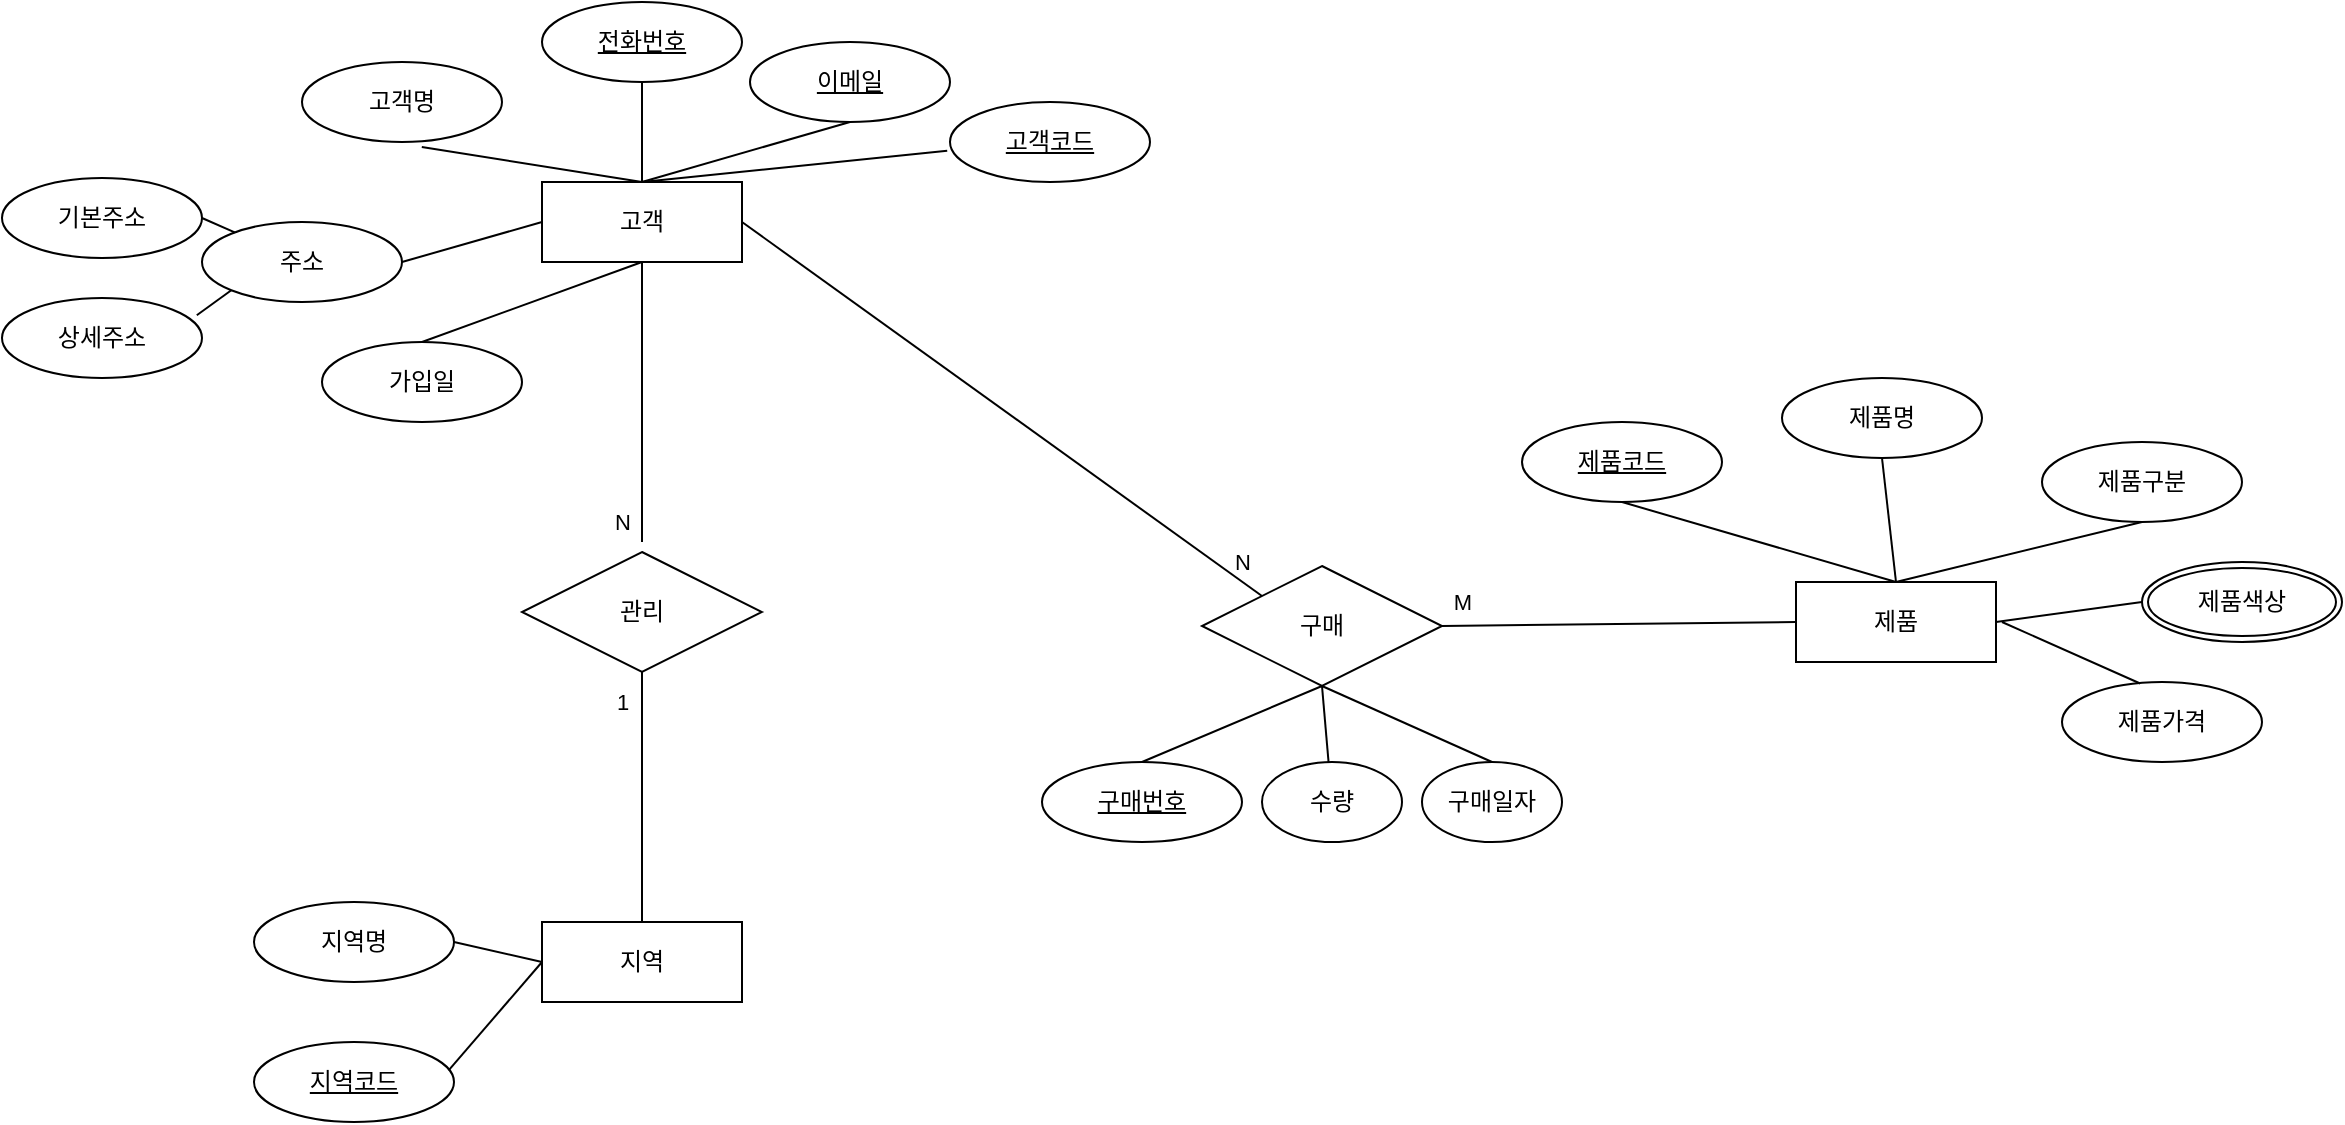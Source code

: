 <mxfile version="24.9.1" pages="3">
  <diagram name="구매_개념적 모델링" id="L28JzuE44Ckod_8rZ_OF">
    <mxGraphModel dx="934" dy="1247" grid="1" gridSize="10" guides="1" tooltips="1" connect="1" arrows="1" fold="1" page="1" pageScale="1" pageWidth="827" pageHeight="1169" math="0" shadow="0">
      <root>
        <mxCell id="0" />
        <mxCell id="1" parent="0" />
        <mxCell id="TCy33_zEM6VrRTiihx89-2" value="고객" style="whiteSpace=wrap;html=1;align=center;" parent="1" vertex="1">
          <mxGeometry x="310" y="370" width="100" height="40" as="geometry" />
        </mxCell>
        <mxCell id="TCy33_zEM6VrRTiihx89-3" value="전화번호" style="ellipse;whiteSpace=wrap;html=1;align=center;fontStyle=4;" parent="1" vertex="1">
          <mxGeometry x="310" y="280" width="100" height="40" as="geometry" />
        </mxCell>
        <mxCell id="TCy33_zEM6VrRTiihx89-4" value="고객명" style="ellipse;whiteSpace=wrap;html=1;align=center;" parent="1" vertex="1">
          <mxGeometry x="190" y="310" width="100" height="40" as="geometry" />
        </mxCell>
        <mxCell id="TCy33_zEM6VrRTiihx89-5" value="주소" style="ellipse;whiteSpace=wrap;html=1;align=center;" parent="1" vertex="1">
          <mxGeometry x="140" y="390" width="100" height="40" as="geometry" />
        </mxCell>
        <mxCell id="TCy33_zEM6VrRTiihx89-6" value="이메일" style="ellipse;whiteSpace=wrap;html=1;align=center;fontStyle=4;" parent="1" vertex="1">
          <mxGeometry x="414" y="300" width="100" height="40" as="geometry" />
        </mxCell>
        <mxCell id="TCy33_zEM6VrRTiihx89-7" value="기본주소" style="ellipse;whiteSpace=wrap;html=1;align=center;" parent="1" vertex="1">
          <mxGeometry x="40" y="368" width="100" height="40" as="geometry" />
        </mxCell>
        <mxCell id="TCy33_zEM6VrRTiihx89-8" value="상세주소" style="ellipse;whiteSpace=wrap;html=1;align=center;" parent="1" vertex="1">
          <mxGeometry x="40" y="428" width="100" height="40" as="geometry" />
        </mxCell>
        <mxCell id="TCy33_zEM6VrRTiihx89-10" value="가입일" style="ellipse;whiteSpace=wrap;html=1;align=center;" parent="1" vertex="1">
          <mxGeometry x="200" y="450" width="100" height="40" as="geometry" />
        </mxCell>
        <mxCell id="TCy33_zEM6VrRTiihx89-12" value="고객코드" style="ellipse;whiteSpace=wrap;html=1;align=center;fontStyle=4;" parent="1" vertex="1">
          <mxGeometry x="514" y="330" width="100" height="40" as="geometry" />
        </mxCell>
        <mxCell id="TCy33_zEM6VrRTiihx89-13" value="" style="endArrow=none;html=1;rounded=0;entryX=0.5;entryY=0;entryDx=0;entryDy=0;" parent="1" target="TCy33_zEM6VrRTiihx89-2" edge="1">
          <mxGeometry relative="1" as="geometry">
            <mxPoint x="360" y="320" as="sourcePoint" />
            <mxPoint x="520" y="320" as="targetPoint" />
          </mxGeometry>
        </mxCell>
        <mxCell id="TCy33_zEM6VrRTiihx89-14" value="" style="endArrow=none;html=1;rounded=0;entryX=0.5;entryY=0;entryDx=0;entryDy=0;exitX=0.5;exitY=1;exitDx=0;exitDy=0;" parent="1" source="TCy33_zEM6VrRTiihx89-6" target="TCy33_zEM6VrRTiihx89-2" edge="1">
          <mxGeometry relative="1" as="geometry">
            <mxPoint x="370" y="330" as="sourcePoint" />
            <mxPoint x="370" y="380" as="targetPoint" />
          </mxGeometry>
        </mxCell>
        <mxCell id="TCy33_zEM6VrRTiihx89-15" value="" style="endArrow=none;html=1;rounded=0;entryX=0.5;entryY=0;entryDx=0;entryDy=0;exitX=0.599;exitY=1.062;exitDx=0;exitDy=0;exitPerimeter=0;" parent="1" source="TCy33_zEM6VrRTiihx89-4" target="TCy33_zEM6VrRTiihx89-2" edge="1">
          <mxGeometry relative="1" as="geometry">
            <mxPoint x="474" y="350" as="sourcePoint" />
            <mxPoint x="370" y="380" as="targetPoint" />
          </mxGeometry>
        </mxCell>
        <mxCell id="TCy33_zEM6VrRTiihx89-16" value="" style="endArrow=none;html=1;rounded=0;entryX=0;entryY=0.5;entryDx=0;entryDy=0;exitX=1;exitY=0.5;exitDx=0;exitDy=0;" parent="1" source="TCy33_zEM6VrRTiihx89-5" target="TCy33_zEM6VrRTiihx89-2" edge="1">
          <mxGeometry relative="1" as="geometry">
            <mxPoint x="260" y="362" as="sourcePoint" />
            <mxPoint x="370" y="380" as="targetPoint" />
          </mxGeometry>
        </mxCell>
        <mxCell id="TCy33_zEM6VrRTiihx89-17" value="" style="endArrow=none;html=1;rounded=0;exitX=1;exitY=0.5;exitDx=0;exitDy=0;" parent="1" source="TCy33_zEM6VrRTiihx89-7" target="TCy33_zEM6VrRTiihx89-5" edge="1">
          <mxGeometry relative="1" as="geometry">
            <mxPoint x="250" y="420" as="sourcePoint" />
            <mxPoint x="320" y="400" as="targetPoint" />
          </mxGeometry>
        </mxCell>
        <mxCell id="TCy33_zEM6VrRTiihx89-18" value="" style="endArrow=none;html=1;rounded=0;exitX=0.974;exitY=0.216;exitDx=0;exitDy=0;exitPerimeter=0;entryX=0;entryY=1;entryDx=0;entryDy=0;" parent="1" source="TCy33_zEM6VrRTiihx89-8" target="TCy33_zEM6VrRTiihx89-5" edge="1">
          <mxGeometry relative="1" as="geometry">
            <mxPoint x="150" y="398" as="sourcePoint" />
            <mxPoint x="166" y="405" as="targetPoint" />
          </mxGeometry>
        </mxCell>
        <mxCell id="TCy33_zEM6VrRTiihx89-20" value="" style="endArrow=none;html=1;rounded=0;exitX=0.5;exitY=0;exitDx=0;exitDy=0;entryX=0.5;entryY=1;entryDx=0;entryDy=0;" parent="1" source="TCy33_zEM6VrRTiihx89-10" target="TCy33_zEM6VrRTiihx89-2" edge="1">
          <mxGeometry relative="1" as="geometry">
            <mxPoint x="290" y="460" as="sourcePoint" />
            <mxPoint x="370" y="420" as="targetPoint" />
          </mxGeometry>
        </mxCell>
        <mxCell id="TCy33_zEM6VrRTiihx89-21" value="" style="endArrow=none;html=1;rounded=0;exitX=-0.014;exitY=0.61;exitDx=0;exitDy=0;entryX=0.5;entryY=0;entryDx=0;entryDy=0;exitPerimeter=0;" parent="1" source="TCy33_zEM6VrRTiihx89-12" target="TCy33_zEM6VrRTiihx89-2" edge="1">
          <mxGeometry relative="1" as="geometry">
            <mxPoint x="400" y="470" as="sourcePoint" />
            <mxPoint x="360" y="410" as="targetPoint" />
          </mxGeometry>
        </mxCell>
        <mxCell id="WEZHcJRXRJAPCe1igcm5-1" value="지역" style="whiteSpace=wrap;html=1;align=center;" parent="1" vertex="1">
          <mxGeometry x="310" y="740" width="100" height="40" as="geometry" />
        </mxCell>
        <mxCell id="WEZHcJRXRJAPCe1igcm5-2" value="지역명" style="ellipse;whiteSpace=wrap;html=1;align=center;" parent="1" vertex="1">
          <mxGeometry x="166" y="730" width="100" height="40" as="geometry" />
        </mxCell>
        <mxCell id="WEZHcJRXRJAPCe1igcm5-3" value="" style="endArrow=none;html=1;rounded=0;exitX=1;exitY=0.5;exitDx=0;exitDy=0;entryX=0;entryY=0.5;entryDx=0;entryDy=0;" parent="1" source="WEZHcJRXRJAPCe1igcm5-2" target="WEZHcJRXRJAPCe1igcm5-1" edge="1">
          <mxGeometry relative="1" as="geometry">
            <mxPoint x="276" y="730" as="sourcePoint" />
            <mxPoint x="306" y="760" as="targetPoint" />
          </mxGeometry>
        </mxCell>
        <mxCell id="WEZHcJRXRJAPCe1igcm5-4" value="지역코드" style="ellipse;whiteSpace=wrap;html=1;align=center;fontStyle=4;" parent="1" vertex="1">
          <mxGeometry x="166" y="800" width="100" height="40" as="geometry" />
        </mxCell>
        <mxCell id="WEZHcJRXRJAPCe1igcm5-5" value="" style="endArrow=none;html=1;rounded=0;exitX=0;exitY=0.5;exitDx=0;exitDy=0;entryX=0.973;entryY=0.355;entryDx=0;entryDy=0;entryPerimeter=0;" parent="1" source="WEZHcJRXRJAPCe1igcm5-1" target="WEZHcJRXRJAPCe1igcm5-4" edge="1">
          <mxGeometry relative="1" as="geometry">
            <mxPoint x="396" y="498" as="sourcePoint" />
            <mxPoint x="366" y="430" as="targetPoint" />
          </mxGeometry>
        </mxCell>
        <mxCell id="WEZHcJRXRJAPCe1igcm5-6" value="제품" style="whiteSpace=wrap;html=1;align=center;" parent="1" vertex="1">
          <mxGeometry x="937" y="570" width="100" height="40" as="geometry" />
        </mxCell>
        <mxCell id="WEZHcJRXRJAPCe1igcm5-7" value="제품명" style="ellipse;whiteSpace=wrap;html=1;align=center;" parent="1" vertex="1">
          <mxGeometry x="930" y="468" width="100" height="40" as="geometry" />
        </mxCell>
        <mxCell id="WEZHcJRXRJAPCe1igcm5-8" value="" style="endArrow=none;html=1;rounded=0;exitX=0.5;exitY=1;exitDx=0;exitDy=0;entryX=0.5;entryY=0;entryDx=0;entryDy=0;" parent="1" source="WEZHcJRXRJAPCe1igcm5-7" target="WEZHcJRXRJAPCe1igcm5-6" edge="1">
          <mxGeometry relative="1" as="geometry">
            <mxPoint x="903" y="560" as="sourcePoint" />
            <mxPoint x="933" y="590" as="targetPoint" />
          </mxGeometry>
        </mxCell>
        <mxCell id="WEZHcJRXRJAPCe1igcm5-9" value="제품코드" style="ellipse;whiteSpace=wrap;html=1;align=center;fontStyle=4;" parent="1" vertex="1">
          <mxGeometry x="800" y="490" width="100" height="40" as="geometry" />
        </mxCell>
        <mxCell id="WEZHcJRXRJAPCe1igcm5-10" value="" style="endArrow=none;html=1;rounded=0;exitX=0.5;exitY=0;exitDx=0;exitDy=0;entryX=0.5;entryY=1;entryDx=0;entryDy=0;" parent="1" source="WEZHcJRXRJAPCe1igcm5-6" target="WEZHcJRXRJAPCe1igcm5-9" edge="1">
          <mxGeometry relative="1" as="geometry">
            <mxPoint x="1023" y="328" as="sourcePoint" />
            <mxPoint x="993" y="260" as="targetPoint" />
          </mxGeometry>
        </mxCell>
        <mxCell id="WEZHcJRXRJAPCe1igcm5-11" value="제품구분" style="ellipse;whiteSpace=wrap;html=1;align=center;" parent="1" vertex="1">
          <mxGeometry x="1060" y="500" width="100" height="40" as="geometry" />
        </mxCell>
        <mxCell id="WEZHcJRXRJAPCe1igcm5-12" value="" style="endArrow=none;html=1;rounded=0;exitX=0.5;exitY=1;exitDx=0;exitDy=0;entryX=0.5;entryY=0;entryDx=0;entryDy=0;" parent="1" source="WEZHcJRXRJAPCe1igcm5-11" target="WEZHcJRXRJAPCe1igcm5-6" edge="1">
          <mxGeometry relative="1" as="geometry">
            <mxPoint x="990" y="518" as="sourcePoint" />
            <mxPoint x="997" y="580" as="targetPoint" />
          </mxGeometry>
        </mxCell>
        <mxCell id="WEZHcJRXRJAPCe1igcm5-13" value="제품색상" style="ellipse;shape=doubleEllipse;margin=3;whiteSpace=wrap;html=1;align=center;" parent="1" vertex="1">
          <mxGeometry x="1110" y="560" width="100" height="40" as="geometry" />
        </mxCell>
        <mxCell id="WEZHcJRXRJAPCe1igcm5-14" value="제품가격" style="ellipse;whiteSpace=wrap;html=1;align=center;" parent="1" vertex="1">
          <mxGeometry x="1070" y="620" width="100" height="40" as="geometry" />
        </mxCell>
        <mxCell id="WEZHcJRXRJAPCe1igcm5-15" value="" style="endArrow=none;html=1;rounded=0;exitX=0;exitY=0.5;exitDx=0;exitDy=0;entryX=1;entryY=0.5;entryDx=0;entryDy=0;" parent="1" source="WEZHcJRXRJAPCe1igcm5-13" target="WEZHcJRXRJAPCe1igcm5-6" edge="1">
          <mxGeometry relative="1" as="geometry">
            <mxPoint x="1120" y="550" as="sourcePoint" />
            <mxPoint x="997" y="580" as="targetPoint" />
          </mxGeometry>
        </mxCell>
        <mxCell id="WEZHcJRXRJAPCe1igcm5-16" value="" style="endArrow=none;html=1;rounded=0;exitX=0.391;exitY=0.019;exitDx=0;exitDy=0;exitPerimeter=0;" parent="1" source="WEZHcJRXRJAPCe1igcm5-14" edge="1">
          <mxGeometry relative="1" as="geometry">
            <mxPoint x="1120" y="590" as="sourcePoint" />
            <mxPoint x="1040" y="590" as="targetPoint" />
          </mxGeometry>
        </mxCell>
        <mxCell id="eDfg7vT3LK4sBkWR66on-2" value="" style="endArrow=none;html=1;rounded=0;exitX=0;exitY=0;exitDx=0;exitDy=0;entryX=1;entryY=0.5;entryDx=0;entryDy=0;" parent="1" source="eDfg7vT3LK4sBkWR66on-10" target="TCy33_zEM6VrRTiihx89-2" edge="1">
          <mxGeometry relative="1" as="geometry">
            <mxPoint x="490" y="428.0" as="sourcePoint" />
            <mxPoint x="360" y="410" as="targetPoint" />
          </mxGeometry>
        </mxCell>
        <mxCell id="eDfg7vT3LK4sBkWR66on-18" value="N" style="edgeLabel;html=1;align=center;verticalAlign=middle;resizable=0;points=[];" parent="eDfg7vT3LK4sBkWR66on-2" vertex="1" connectable="0">
          <mxGeometry x="-0.153" relative="1" as="geometry">
            <mxPoint x="100" y="62" as="offset" />
          </mxGeometry>
        </mxCell>
        <mxCell id="eDfg7vT3LK4sBkWR66on-4" value="" style="endArrow=none;html=1;rounded=0;entryX=0;entryY=0.5;entryDx=0;entryDy=0;exitX=1;exitY=0.5;exitDx=0;exitDy=0;" parent="1" source="eDfg7vT3LK4sBkWR66on-10" target="WEZHcJRXRJAPCe1igcm5-6" edge="1">
          <mxGeometry relative="1" as="geometry">
            <mxPoint x="950" y="552" as="sourcePoint" />
            <mxPoint x="1010" y="502" as="targetPoint" />
          </mxGeometry>
        </mxCell>
        <mxCell id="eDfg7vT3LK4sBkWR66on-19" value="M" style="edgeLabel;html=1;align=center;verticalAlign=middle;resizable=0;points=[];" parent="eDfg7vT3LK4sBkWR66on-4" vertex="1" connectable="0">
          <mxGeometry x="-0.203" y="1" relative="1" as="geometry">
            <mxPoint x="-61" y="-10" as="offset" />
          </mxGeometry>
        </mxCell>
        <mxCell id="eDfg7vT3LK4sBkWR66on-5" value="관리" style="shape=rhombus;perimeter=rhombusPerimeter;whiteSpace=wrap;html=1;align=center;" parent="1" vertex="1">
          <mxGeometry x="300" y="555" width="120" height="60" as="geometry" />
        </mxCell>
        <mxCell id="eDfg7vT3LK4sBkWR66on-6" value="" style="endArrow=none;html=1;rounded=0;" parent="1" edge="1">
          <mxGeometry relative="1" as="geometry">
            <mxPoint x="360" y="550" as="sourcePoint" />
            <mxPoint x="360" y="410" as="targetPoint" />
          </mxGeometry>
        </mxCell>
        <mxCell id="eDfg7vT3LK4sBkWR66on-8" value="N" style="edgeLabel;html=1;align=center;verticalAlign=middle;resizable=0;points=[];" parent="eDfg7vT3LK4sBkWR66on-6" vertex="1" connectable="0">
          <mxGeometry x="0.626" y="-2" relative="1" as="geometry">
            <mxPoint x="-12" y="104" as="offset" />
          </mxGeometry>
        </mxCell>
        <mxCell id="eDfg7vT3LK4sBkWR66on-7" value="" style="endArrow=none;html=1;rounded=0;entryX=0.5;entryY=1;entryDx=0;entryDy=0;exitX=0.5;exitY=0;exitDx=0;exitDy=0;" parent="1" source="WEZHcJRXRJAPCe1igcm5-1" target="eDfg7vT3LK4sBkWR66on-5" edge="1">
          <mxGeometry relative="1" as="geometry">
            <mxPoint x="510" y="800" as="sourcePoint" />
            <mxPoint x="510" y="660" as="targetPoint" />
          </mxGeometry>
        </mxCell>
        <mxCell id="eDfg7vT3LK4sBkWR66on-9" value="1" style="edgeLabel;html=1;align=center;verticalAlign=middle;resizable=0;points=[];" parent="eDfg7vT3LK4sBkWR66on-7" vertex="1" connectable="0">
          <mxGeometry x="0.14" y="-1" relative="1" as="geometry">
            <mxPoint x="-11" y="-39" as="offset" />
          </mxGeometry>
        </mxCell>
        <mxCell id="eDfg7vT3LK4sBkWR66on-10" value="구매" style="shape=rhombus;perimeter=rhombusPerimeter;whiteSpace=wrap;html=1;align=center;" parent="1" vertex="1">
          <mxGeometry x="640" y="562" width="120" height="60" as="geometry" />
        </mxCell>
        <mxCell id="eDfg7vT3LK4sBkWR66on-11" value="구매번호" style="ellipse;whiteSpace=wrap;html=1;align=center;fontStyle=4;" parent="1" vertex="1">
          <mxGeometry x="560" y="660" width="100" height="40" as="geometry" />
        </mxCell>
        <mxCell id="eDfg7vT3LK4sBkWR66on-12" value="수량" style="ellipse;whiteSpace=wrap;html=1;align=center;" parent="1" vertex="1">
          <mxGeometry x="670" y="660" width="70" height="40" as="geometry" />
        </mxCell>
        <mxCell id="eDfg7vT3LK4sBkWR66on-13" value="구매일자" style="ellipse;whiteSpace=wrap;html=1;align=center;" parent="1" vertex="1">
          <mxGeometry x="750" y="660" width="70" height="40" as="geometry" />
        </mxCell>
        <mxCell id="eDfg7vT3LK4sBkWR66on-15" value="" style="endArrow=none;html=1;rounded=0;exitX=0.5;exitY=0;exitDx=0;exitDy=0;entryX=0.5;entryY=1;entryDx=0;entryDy=0;" parent="1" source="eDfg7vT3LK4sBkWR66on-11" target="eDfg7vT3LK4sBkWR66on-10" edge="1">
          <mxGeometry relative="1" as="geometry">
            <mxPoint x="617" y="655" as="sourcePoint" />
            <mxPoint x="614" y="615" as="targetPoint" />
          </mxGeometry>
        </mxCell>
        <mxCell id="eDfg7vT3LK4sBkWR66on-16" value="" style="endArrow=none;html=1;rounded=0;entryX=0.5;entryY=1;entryDx=0;entryDy=0;" parent="1" source="eDfg7vT3LK4sBkWR66on-12" target="eDfg7vT3LK4sBkWR66on-10" edge="1">
          <mxGeometry relative="1" as="geometry">
            <mxPoint x="620" y="670" as="sourcePoint" />
            <mxPoint x="706" y="630" as="targetPoint" />
          </mxGeometry>
        </mxCell>
        <mxCell id="eDfg7vT3LK4sBkWR66on-17" value="" style="endArrow=none;html=1;rounded=0;entryX=0.5;entryY=1;entryDx=0;entryDy=0;exitX=0.5;exitY=0;exitDx=0;exitDy=0;" parent="1" source="eDfg7vT3LK4sBkWR66on-13" target="eDfg7vT3LK4sBkWR66on-10" edge="1">
          <mxGeometry relative="1" as="geometry">
            <mxPoint x="713" y="670" as="sourcePoint" />
            <mxPoint x="710" y="632" as="targetPoint" />
          </mxGeometry>
        </mxCell>
      </root>
    </mxGraphModel>
  </diagram>
  <diagram id="a5N8XfJAvHTLbi5IiHqx" name="구매_논리적 모델링">
    <mxGraphModel dx="1098" dy="1247" grid="1" gridSize="10" guides="1" tooltips="1" connect="1" arrows="1" fold="1" page="1" pageScale="1" pageWidth="827" pageHeight="1169" math="0" shadow="0">
      <root>
        <mxCell id="0" />
        <mxCell id="1" parent="0" />
        <mxCell id="gJXJp-OeiZNwdGuBjGy7-48" value="제품" style="shape=table;startSize=30;container=1;collapsible=1;childLayout=tableLayout;fixedRows=1;rowLines=0;fontStyle=1;align=center;resizeLast=1;html=1;" parent="1" vertex="1">
          <mxGeometry x="550" y="80" width="180" height="150" as="geometry" />
        </mxCell>
        <mxCell id="gJXJp-OeiZNwdGuBjGy7-49" value="" style="shape=tableRow;horizontal=0;startSize=0;swimlaneHead=0;swimlaneBody=0;fillColor=none;collapsible=0;dropTarget=0;points=[[0,0.5],[1,0.5]];portConstraint=eastwest;top=0;left=0;right=0;bottom=1;" parent="gJXJp-OeiZNwdGuBjGy7-48" vertex="1">
          <mxGeometry y="30" width="180" height="30" as="geometry" />
        </mxCell>
        <mxCell id="gJXJp-OeiZNwdGuBjGy7-50" value="PK" style="shape=partialRectangle;connectable=0;fillColor=none;top=0;left=0;bottom=0;right=0;fontStyle=1;overflow=hidden;whiteSpace=wrap;html=1;" parent="gJXJp-OeiZNwdGuBjGy7-49" vertex="1">
          <mxGeometry width="30" height="30" as="geometry">
            <mxRectangle width="30" height="30" as="alternateBounds" />
          </mxGeometry>
        </mxCell>
        <mxCell id="gJXJp-OeiZNwdGuBjGy7-51" value="제품코드" style="shape=partialRectangle;connectable=0;fillColor=none;top=0;left=0;bottom=0;right=0;align=left;spacingLeft=6;fontStyle=5;overflow=hidden;whiteSpace=wrap;html=1;" parent="gJXJp-OeiZNwdGuBjGy7-49" vertex="1">
          <mxGeometry x="30" width="150" height="30" as="geometry">
            <mxRectangle width="150" height="30" as="alternateBounds" />
          </mxGeometry>
        </mxCell>
        <mxCell id="gJXJp-OeiZNwdGuBjGy7-52" value="" style="shape=tableRow;horizontal=0;startSize=0;swimlaneHead=0;swimlaneBody=0;fillColor=none;collapsible=0;dropTarget=0;points=[[0,0.5],[1,0.5]];portConstraint=eastwest;top=0;left=0;right=0;bottom=0;" parent="gJXJp-OeiZNwdGuBjGy7-48" vertex="1">
          <mxGeometry y="60" width="180" height="30" as="geometry" />
        </mxCell>
        <mxCell id="gJXJp-OeiZNwdGuBjGy7-53" value="" style="shape=partialRectangle;connectable=0;fillColor=none;top=0;left=0;bottom=0;right=0;editable=1;overflow=hidden;whiteSpace=wrap;html=1;" parent="gJXJp-OeiZNwdGuBjGy7-52" vertex="1">
          <mxGeometry width="30" height="30" as="geometry">
            <mxRectangle width="30" height="30" as="alternateBounds" />
          </mxGeometry>
        </mxCell>
        <mxCell id="gJXJp-OeiZNwdGuBjGy7-54" value="제품명" style="shape=partialRectangle;connectable=0;fillColor=none;top=0;left=0;bottom=0;right=0;align=left;spacingLeft=6;overflow=hidden;whiteSpace=wrap;html=1;" parent="gJXJp-OeiZNwdGuBjGy7-52" vertex="1">
          <mxGeometry x="30" width="150" height="30" as="geometry">
            <mxRectangle width="150" height="30" as="alternateBounds" />
          </mxGeometry>
        </mxCell>
        <mxCell id="gJXJp-OeiZNwdGuBjGy7-55" value="" style="shape=tableRow;horizontal=0;startSize=0;swimlaneHead=0;swimlaneBody=0;fillColor=none;collapsible=0;dropTarget=0;points=[[0,0.5],[1,0.5]];portConstraint=eastwest;top=0;left=0;right=0;bottom=0;" parent="gJXJp-OeiZNwdGuBjGy7-48" vertex="1">
          <mxGeometry y="90" width="180" height="30" as="geometry" />
        </mxCell>
        <mxCell id="gJXJp-OeiZNwdGuBjGy7-56" value="" style="shape=partialRectangle;connectable=0;fillColor=none;top=0;left=0;bottom=0;right=0;editable=1;overflow=hidden;whiteSpace=wrap;html=1;" parent="gJXJp-OeiZNwdGuBjGy7-55" vertex="1">
          <mxGeometry width="30" height="30" as="geometry">
            <mxRectangle width="30" height="30" as="alternateBounds" />
          </mxGeometry>
        </mxCell>
        <mxCell id="gJXJp-OeiZNwdGuBjGy7-57" value="제품구분" style="shape=partialRectangle;connectable=0;fillColor=none;top=0;left=0;bottom=0;right=0;align=left;spacingLeft=6;overflow=hidden;whiteSpace=wrap;html=1;" parent="gJXJp-OeiZNwdGuBjGy7-55" vertex="1">
          <mxGeometry x="30" width="150" height="30" as="geometry">
            <mxRectangle width="150" height="30" as="alternateBounds" />
          </mxGeometry>
        </mxCell>
        <mxCell id="gJXJp-OeiZNwdGuBjGy7-58" value="" style="shape=tableRow;horizontal=0;startSize=0;swimlaneHead=0;swimlaneBody=0;fillColor=none;collapsible=0;dropTarget=0;points=[[0,0.5],[1,0.5]];portConstraint=eastwest;top=0;left=0;right=0;bottom=0;" parent="gJXJp-OeiZNwdGuBjGy7-48" vertex="1">
          <mxGeometry y="120" width="180" height="30" as="geometry" />
        </mxCell>
        <mxCell id="gJXJp-OeiZNwdGuBjGy7-59" value="" style="shape=partialRectangle;connectable=0;fillColor=none;top=0;left=0;bottom=0;right=0;editable=1;overflow=hidden;whiteSpace=wrap;html=1;" parent="gJXJp-OeiZNwdGuBjGy7-58" vertex="1">
          <mxGeometry width="30" height="30" as="geometry">
            <mxRectangle width="30" height="30" as="alternateBounds" />
          </mxGeometry>
        </mxCell>
        <mxCell id="gJXJp-OeiZNwdGuBjGy7-60" value="가격" style="shape=partialRectangle;connectable=0;fillColor=none;top=0;left=0;bottom=0;right=0;align=left;spacingLeft=6;overflow=hidden;whiteSpace=wrap;html=1;" parent="gJXJp-OeiZNwdGuBjGy7-58" vertex="1">
          <mxGeometry x="30" width="150" height="30" as="geometry">
            <mxRectangle width="150" height="30" as="alternateBounds" />
          </mxGeometry>
        </mxCell>
        <mxCell id="gJXJp-OeiZNwdGuBjGy7-61" value="지역" style="shape=table;startSize=30;container=1;collapsible=1;childLayout=tableLayout;fixedRows=1;rowLines=0;fontStyle=1;align=center;resizeLast=1;html=1;" parent="1" vertex="1">
          <mxGeometry x="300" y="290" width="180" height="90" as="geometry" />
        </mxCell>
        <mxCell id="gJXJp-OeiZNwdGuBjGy7-62" value="" style="shape=tableRow;horizontal=0;startSize=0;swimlaneHead=0;swimlaneBody=0;fillColor=none;collapsible=0;dropTarget=0;points=[[0,0.5],[1,0.5]];portConstraint=eastwest;top=0;left=0;right=0;bottom=1;" parent="gJXJp-OeiZNwdGuBjGy7-61" vertex="1">
          <mxGeometry y="30" width="180" height="30" as="geometry" />
        </mxCell>
        <mxCell id="gJXJp-OeiZNwdGuBjGy7-63" value="PK" style="shape=partialRectangle;connectable=0;fillColor=none;top=0;left=0;bottom=0;right=0;fontStyle=1;overflow=hidden;whiteSpace=wrap;html=1;" parent="gJXJp-OeiZNwdGuBjGy7-62" vertex="1">
          <mxGeometry width="30" height="30" as="geometry">
            <mxRectangle width="30" height="30" as="alternateBounds" />
          </mxGeometry>
        </mxCell>
        <mxCell id="gJXJp-OeiZNwdGuBjGy7-64" value="지역코드" style="shape=partialRectangle;connectable=0;fillColor=none;top=0;left=0;bottom=0;right=0;align=left;spacingLeft=6;fontStyle=5;overflow=hidden;whiteSpace=wrap;html=1;" parent="gJXJp-OeiZNwdGuBjGy7-62" vertex="1">
          <mxGeometry x="30" width="150" height="30" as="geometry">
            <mxRectangle width="150" height="30" as="alternateBounds" />
          </mxGeometry>
        </mxCell>
        <mxCell id="gJXJp-OeiZNwdGuBjGy7-65" value="" style="shape=tableRow;horizontal=0;startSize=0;swimlaneHead=0;swimlaneBody=0;fillColor=none;collapsible=0;dropTarget=0;points=[[0,0.5],[1,0.5]];portConstraint=eastwest;top=0;left=0;right=0;bottom=0;" parent="gJXJp-OeiZNwdGuBjGy7-61" vertex="1">
          <mxGeometry y="60" width="180" height="30" as="geometry" />
        </mxCell>
        <mxCell id="gJXJp-OeiZNwdGuBjGy7-66" value="" style="shape=partialRectangle;connectable=0;fillColor=none;top=0;left=0;bottom=0;right=0;editable=1;overflow=hidden;whiteSpace=wrap;html=1;" parent="gJXJp-OeiZNwdGuBjGy7-65" vertex="1">
          <mxGeometry width="30" height="30" as="geometry">
            <mxRectangle width="30" height="30" as="alternateBounds" />
          </mxGeometry>
        </mxCell>
        <mxCell id="gJXJp-OeiZNwdGuBjGy7-67" value="지역명" style="shape=partialRectangle;connectable=0;fillColor=none;top=0;left=0;bottom=0;right=0;align=left;spacingLeft=6;overflow=hidden;whiteSpace=wrap;html=1;" parent="gJXJp-OeiZNwdGuBjGy7-65" vertex="1">
          <mxGeometry x="30" width="150" height="30" as="geometry">
            <mxRectangle width="150" height="30" as="alternateBounds" />
          </mxGeometry>
        </mxCell>
        <mxCell id="kgAJjUYA1I52z6JhzSKh-7" value="고객" style="shape=table;startSize=30;container=1;collapsible=1;childLayout=tableLayout;fixedRows=1;rowLines=0;fontStyle=1;align=center;resizeLast=1;html=1;whiteSpace=wrap;" parent="1" vertex="1">
          <mxGeometry x="40" y="80" width="180" height="270" as="geometry" />
        </mxCell>
        <mxCell id="kgAJjUYA1I52z6JhzSKh-8" value="" style="shape=tableRow;horizontal=0;startSize=0;swimlaneHead=0;swimlaneBody=0;fillColor=none;collapsible=0;dropTarget=0;points=[[0,0.5],[1,0.5]];portConstraint=eastwest;top=0;left=0;right=0;bottom=0;html=1;" parent="kgAJjUYA1I52z6JhzSKh-7" vertex="1">
          <mxGeometry y="30" width="180" height="30" as="geometry" />
        </mxCell>
        <mxCell id="kgAJjUYA1I52z6JhzSKh-9" value="PK" style="shape=partialRectangle;connectable=0;fillColor=none;top=0;left=0;bottom=0;right=0;fontStyle=1;overflow=hidden;html=1;whiteSpace=wrap;" parent="kgAJjUYA1I52z6JhzSKh-8" vertex="1">
          <mxGeometry width="60" height="30" as="geometry">
            <mxRectangle width="60" height="30" as="alternateBounds" />
          </mxGeometry>
        </mxCell>
        <mxCell id="kgAJjUYA1I52z6JhzSKh-10" value="고객코드" style="shape=partialRectangle;connectable=0;fillColor=none;top=0;left=0;bottom=0;right=0;align=left;spacingLeft=6;fontStyle=5;overflow=hidden;html=1;whiteSpace=wrap;" parent="kgAJjUYA1I52z6JhzSKh-8" vertex="1">
          <mxGeometry x="60" width="120" height="30" as="geometry">
            <mxRectangle width="120" height="30" as="alternateBounds" />
          </mxGeometry>
        </mxCell>
        <mxCell id="kgAJjUYA1I52z6JhzSKh-11" value="" style="shape=tableRow;horizontal=0;startSize=0;swimlaneHead=0;swimlaneBody=0;fillColor=none;collapsible=0;dropTarget=0;points=[[0,0.5],[1,0.5]];portConstraint=eastwest;top=0;left=0;right=0;bottom=1;html=1;" parent="kgAJjUYA1I52z6JhzSKh-7" vertex="1">
          <mxGeometry y="60" width="180" height="30" as="geometry" />
        </mxCell>
        <mxCell id="kgAJjUYA1I52z6JhzSKh-12" value="FK" style="shape=partialRectangle;connectable=0;fillColor=none;top=0;left=0;bottom=0;right=0;fontStyle=1;overflow=hidden;html=1;whiteSpace=wrap;" parent="kgAJjUYA1I52z6JhzSKh-11" vertex="1">
          <mxGeometry width="60" height="30" as="geometry">
            <mxRectangle width="60" height="30" as="alternateBounds" />
          </mxGeometry>
        </mxCell>
        <mxCell id="kgAJjUYA1I52z6JhzSKh-13" value="지역코드" style="shape=partialRectangle;connectable=0;fillColor=none;top=0;left=0;bottom=0;right=0;align=left;spacingLeft=6;fontStyle=5;overflow=hidden;html=1;whiteSpace=wrap;" parent="kgAJjUYA1I52z6JhzSKh-11" vertex="1">
          <mxGeometry x="60" width="120" height="30" as="geometry">
            <mxRectangle width="120" height="30" as="alternateBounds" />
          </mxGeometry>
        </mxCell>
        <mxCell id="kgAJjUYA1I52z6JhzSKh-14" value="" style="shape=tableRow;horizontal=0;startSize=0;swimlaneHead=0;swimlaneBody=0;fillColor=none;collapsible=0;dropTarget=0;points=[[0,0.5],[1,0.5]];portConstraint=eastwest;top=0;left=0;right=0;bottom=0;html=1;" parent="kgAJjUYA1I52z6JhzSKh-7" vertex="1">
          <mxGeometry y="90" width="180" height="30" as="geometry" />
        </mxCell>
        <mxCell id="kgAJjUYA1I52z6JhzSKh-15" value="" style="shape=partialRectangle;connectable=0;fillColor=none;top=0;left=0;bottom=0;right=0;editable=1;overflow=hidden;html=1;whiteSpace=wrap;" parent="kgAJjUYA1I52z6JhzSKh-14" vertex="1">
          <mxGeometry width="60" height="30" as="geometry">
            <mxRectangle width="60" height="30" as="alternateBounds" />
          </mxGeometry>
        </mxCell>
        <mxCell id="kgAJjUYA1I52z6JhzSKh-16" value="고객이름" style="shape=partialRectangle;connectable=0;fillColor=none;top=0;left=0;bottom=0;right=0;align=left;spacingLeft=6;overflow=hidden;html=1;whiteSpace=wrap;" parent="kgAJjUYA1I52z6JhzSKh-14" vertex="1">
          <mxGeometry x="60" width="120" height="30" as="geometry">
            <mxRectangle width="120" height="30" as="alternateBounds" />
          </mxGeometry>
        </mxCell>
        <mxCell id="kgAJjUYA1I52z6JhzSKh-17" value="" style="shape=tableRow;horizontal=0;startSize=0;swimlaneHead=0;swimlaneBody=0;fillColor=none;collapsible=0;dropTarget=0;points=[[0,0.5],[1,0.5]];portConstraint=eastwest;top=0;left=0;right=0;bottom=0;html=1;" parent="kgAJjUYA1I52z6JhzSKh-7" vertex="1">
          <mxGeometry y="120" width="180" height="30" as="geometry" />
        </mxCell>
        <mxCell id="kgAJjUYA1I52z6JhzSKh-18" value="" style="shape=partialRectangle;connectable=0;fillColor=none;top=0;left=0;bottom=0;right=0;editable=1;overflow=hidden;html=1;whiteSpace=wrap;" parent="kgAJjUYA1I52z6JhzSKh-17" vertex="1">
          <mxGeometry width="60" height="30" as="geometry">
            <mxRectangle width="60" height="30" as="alternateBounds" />
          </mxGeometry>
        </mxCell>
        <mxCell id="kgAJjUYA1I52z6JhzSKh-19" value="전화번호" style="shape=partialRectangle;connectable=0;fillColor=none;top=0;left=0;bottom=0;right=0;align=left;spacingLeft=6;overflow=hidden;html=1;whiteSpace=wrap;" parent="kgAJjUYA1I52z6JhzSKh-17" vertex="1">
          <mxGeometry x="60" width="120" height="30" as="geometry">
            <mxRectangle width="120" height="30" as="alternateBounds" />
          </mxGeometry>
        </mxCell>
        <mxCell id="kgAJjUYA1I52z6JhzSKh-20" value="" style="shape=tableRow;horizontal=0;startSize=0;swimlaneHead=0;swimlaneBody=0;fillColor=none;collapsible=0;dropTarget=0;points=[[0,0.5],[1,0.5]];portConstraint=eastwest;top=0;left=0;right=0;bottom=0;html=1;" parent="kgAJjUYA1I52z6JhzSKh-7" vertex="1">
          <mxGeometry y="150" width="180" height="30" as="geometry" />
        </mxCell>
        <mxCell id="kgAJjUYA1I52z6JhzSKh-21" value="" style="shape=partialRectangle;connectable=0;fillColor=none;top=0;left=0;bottom=0;right=0;editable=1;overflow=hidden;html=1;whiteSpace=wrap;" parent="kgAJjUYA1I52z6JhzSKh-20" vertex="1">
          <mxGeometry width="60" height="30" as="geometry">
            <mxRectangle width="60" height="30" as="alternateBounds" />
          </mxGeometry>
        </mxCell>
        <mxCell id="kgAJjUYA1I52z6JhzSKh-22" value="이메일" style="shape=partialRectangle;connectable=0;fillColor=none;top=0;left=0;bottom=0;right=0;align=left;spacingLeft=6;overflow=hidden;html=1;whiteSpace=wrap;" parent="kgAJjUYA1I52z6JhzSKh-20" vertex="1">
          <mxGeometry x="60" width="120" height="30" as="geometry">
            <mxRectangle width="120" height="30" as="alternateBounds" />
          </mxGeometry>
        </mxCell>
        <mxCell id="kgAJjUYA1I52z6JhzSKh-23" value="" style="shape=tableRow;horizontal=0;startSize=0;swimlaneHead=0;swimlaneBody=0;fillColor=none;collapsible=0;dropTarget=0;points=[[0,0.5],[1,0.5]];portConstraint=eastwest;top=0;left=0;right=0;bottom=0;html=1;" parent="kgAJjUYA1I52z6JhzSKh-7" vertex="1">
          <mxGeometry y="180" width="180" height="30" as="geometry" />
        </mxCell>
        <mxCell id="kgAJjUYA1I52z6JhzSKh-24" value="" style="shape=partialRectangle;connectable=0;fillColor=none;top=0;left=0;bottom=0;right=0;editable=1;overflow=hidden;html=1;whiteSpace=wrap;" parent="kgAJjUYA1I52z6JhzSKh-23" vertex="1">
          <mxGeometry width="60" height="30" as="geometry">
            <mxRectangle width="60" height="30" as="alternateBounds" />
          </mxGeometry>
        </mxCell>
        <mxCell id="kgAJjUYA1I52z6JhzSKh-25" value="기본주소" style="shape=partialRectangle;connectable=0;fillColor=none;top=0;left=0;bottom=0;right=0;align=left;spacingLeft=6;overflow=hidden;html=1;whiteSpace=wrap;" parent="kgAJjUYA1I52z6JhzSKh-23" vertex="1">
          <mxGeometry x="60" width="120" height="30" as="geometry">
            <mxRectangle width="120" height="30" as="alternateBounds" />
          </mxGeometry>
        </mxCell>
        <mxCell id="kgAJjUYA1I52z6JhzSKh-26" value="" style="shape=tableRow;horizontal=0;startSize=0;swimlaneHead=0;swimlaneBody=0;fillColor=none;collapsible=0;dropTarget=0;points=[[0,0.5],[1,0.5]];portConstraint=eastwest;top=0;left=0;right=0;bottom=0;html=1;" parent="kgAJjUYA1I52z6JhzSKh-7" vertex="1">
          <mxGeometry y="210" width="180" height="30" as="geometry" />
        </mxCell>
        <mxCell id="kgAJjUYA1I52z6JhzSKh-27" value="" style="shape=partialRectangle;connectable=0;fillColor=none;top=0;left=0;bottom=0;right=0;editable=1;overflow=hidden;html=1;whiteSpace=wrap;" parent="kgAJjUYA1I52z6JhzSKh-26" vertex="1">
          <mxGeometry width="60" height="30" as="geometry">
            <mxRectangle width="60" height="30" as="alternateBounds" />
          </mxGeometry>
        </mxCell>
        <mxCell id="kgAJjUYA1I52z6JhzSKh-28" value="상세주소" style="shape=partialRectangle;connectable=0;fillColor=none;top=0;left=0;bottom=0;right=0;align=left;spacingLeft=6;overflow=hidden;html=1;whiteSpace=wrap;" parent="kgAJjUYA1I52z6JhzSKh-26" vertex="1">
          <mxGeometry x="60" width="120" height="30" as="geometry">
            <mxRectangle width="120" height="30" as="alternateBounds" />
          </mxGeometry>
        </mxCell>
        <mxCell id="kgAJjUYA1I52z6JhzSKh-29" value="" style="shape=tableRow;horizontal=0;startSize=0;swimlaneHead=0;swimlaneBody=0;fillColor=none;collapsible=0;dropTarget=0;points=[[0,0.5],[1,0.5]];portConstraint=eastwest;top=0;left=0;right=0;bottom=0;html=1;" parent="kgAJjUYA1I52z6JhzSKh-7" vertex="1">
          <mxGeometry y="240" width="180" height="30" as="geometry" />
        </mxCell>
        <mxCell id="kgAJjUYA1I52z6JhzSKh-30" value="" style="shape=partialRectangle;connectable=0;fillColor=none;top=0;left=0;bottom=0;right=0;editable=1;overflow=hidden;html=1;whiteSpace=wrap;" parent="kgAJjUYA1I52z6JhzSKh-29" vertex="1">
          <mxGeometry width="60" height="30" as="geometry">
            <mxRectangle width="60" height="30" as="alternateBounds" />
          </mxGeometry>
        </mxCell>
        <mxCell id="kgAJjUYA1I52z6JhzSKh-31" value="가입일" style="shape=partialRectangle;connectable=0;fillColor=none;top=0;left=0;bottom=0;right=0;align=left;spacingLeft=6;overflow=hidden;html=1;whiteSpace=wrap;" parent="kgAJjUYA1I52z6JhzSKh-29" vertex="1">
          <mxGeometry x="60" width="120" height="30" as="geometry">
            <mxRectangle width="120" height="30" as="alternateBounds" />
          </mxGeometry>
        </mxCell>
        <mxCell id="kgAJjUYA1I52z6JhzSKh-32" value="구매" style="shape=table;startSize=30;container=1;collapsible=1;childLayout=tableLayout;fixedRows=1;rowLines=0;fontStyle=1;align=center;resizeLast=1;html=1;whiteSpace=wrap;" parent="1" vertex="1">
          <mxGeometry x="300" y="80" width="180" height="180" as="geometry" />
        </mxCell>
        <mxCell id="kgAJjUYA1I52z6JhzSKh-33" value="" style="shape=tableRow;horizontal=0;startSize=0;swimlaneHead=0;swimlaneBody=0;fillColor=none;collapsible=0;dropTarget=0;points=[[0,0.5],[1,0.5]];portConstraint=eastwest;top=0;left=0;right=0;bottom=0;html=1;" parent="kgAJjUYA1I52z6JhzSKh-32" vertex="1">
          <mxGeometry y="30" width="180" height="30" as="geometry" />
        </mxCell>
        <mxCell id="kgAJjUYA1I52z6JhzSKh-34" value="PK" style="shape=partialRectangle;connectable=0;fillColor=none;top=0;left=0;bottom=0;right=0;fontStyle=1;overflow=hidden;html=1;whiteSpace=wrap;" parent="kgAJjUYA1I52z6JhzSKh-33" vertex="1">
          <mxGeometry width="60" height="30" as="geometry">
            <mxRectangle width="60" height="30" as="alternateBounds" />
          </mxGeometry>
        </mxCell>
        <mxCell id="kgAJjUYA1I52z6JhzSKh-35" value="구매번호" style="shape=partialRectangle;connectable=0;fillColor=none;top=0;left=0;bottom=0;right=0;align=left;spacingLeft=6;fontStyle=5;overflow=hidden;html=1;whiteSpace=wrap;" parent="kgAJjUYA1I52z6JhzSKh-33" vertex="1">
          <mxGeometry x="60" width="120" height="30" as="geometry">
            <mxRectangle width="120" height="30" as="alternateBounds" />
          </mxGeometry>
        </mxCell>
        <mxCell id="kgAJjUYA1I52z6JhzSKh-60" value="" style="shape=tableRow;horizontal=0;startSize=0;swimlaneHead=0;swimlaneBody=0;fillColor=none;collapsible=0;dropTarget=0;points=[[0,0.5],[1,0.5]];portConstraint=eastwest;top=0;left=0;right=0;bottom=0;html=1;" parent="kgAJjUYA1I52z6JhzSKh-32" vertex="1">
          <mxGeometry y="60" width="180" height="30" as="geometry" />
        </mxCell>
        <mxCell id="kgAJjUYA1I52z6JhzSKh-61" value="FK" style="shape=partialRectangle;connectable=0;fillColor=none;top=0;left=0;bottom=0;right=0;fontStyle=1;overflow=hidden;html=1;whiteSpace=wrap;" parent="kgAJjUYA1I52z6JhzSKh-60" vertex="1">
          <mxGeometry width="60" height="30" as="geometry">
            <mxRectangle width="60" height="30" as="alternateBounds" />
          </mxGeometry>
        </mxCell>
        <mxCell id="kgAJjUYA1I52z6JhzSKh-62" value="고객코드" style="shape=partialRectangle;connectable=0;fillColor=none;top=0;left=0;bottom=0;right=0;align=left;spacingLeft=6;fontStyle=5;overflow=hidden;html=1;whiteSpace=wrap;" parent="kgAJjUYA1I52z6JhzSKh-60" vertex="1">
          <mxGeometry x="60" width="120" height="30" as="geometry">
            <mxRectangle width="120" height="30" as="alternateBounds" />
          </mxGeometry>
        </mxCell>
        <mxCell id="kgAJjUYA1I52z6JhzSKh-36" value="" style="shape=tableRow;horizontal=0;startSize=0;swimlaneHead=0;swimlaneBody=0;fillColor=none;collapsible=0;dropTarget=0;points=[[0,0.5],[1,0.5]];portConstraint=eastwest;top=0;left=0;right=0;bottom=1;html=1;" parent="kgAJjUYA1I52z6JhzSKh-32" vertex="1">
          <mxGeometry y="90" width="180" height="30" as="geometry" />
        </mxCell>
        <mxCell id="kgAJjUYA1I52z6JhzSKh-37" value="FK" style="shape=partialRectangle;connectable=0;fillColor=none;top=0;left=0;bottom=0;right=0;fontStyle=1;overflow=hidden;html=1;whiteSpace=wrap;" parent="kgAJjUYA1I52z6JhzSKh-36" vertex="1">
          <mxGeometry width="60" height="30" as="geometry">
            <mxRectangle width="60" height="30" as="alternateBounds" />
          </mxGeometry>
        </mxCell>
        <mxCell id="kgAJjUYA1I52z6JhzSKh-38" value="제품코드" style="shape=partialRectangle;connectable=0;fillColor=none;top=0;left=0;bottom=0;right=0;align=left;spacingLeft=6;fontStyle=5;overflow=hidden;html=1;whiteSpace=wrap;" parent="kgAJjUYA1I52z6JhzSKh-36" vertex="1">
          <mxGeometry x="60" width="120" height="30" as="geometry">
            <mxRectangle width="120" height="30" as="alternateBounds" />
          </mxGeometry>
        </mxCell>
        <mxCell id="kgAJjUYA1I52z6JhzSKh-39" value="" style="shape=tableRow;horizontal=0;startSize=0;swimlaneHead=0;swimlaneBody=0;fillColor=none;collapsible=0;dropTarget=0;points=[[0,0.5],[1,0.5]];portConstraint=eastwest;top=0;left=0;right=0;bottom=0;html=1;" parent="kgAJjUYA1I52z6JhzSKh-32" vertex="1">
          <mxGeometry y="120" width="180" height="30" as="geometry" />
        </mxCell>
        <mxCell id="kgAJjUYA1I52z6JhzSKh-40" value="" style="shape=partialRectangle;connectable=0;fillColor=none;top=0;left=0;bottom=0;right=0;editable=1;overflow=hidden;html=1;whiteSpace=wrap;" parent="kgAJjUYA1I52z6JhzSKh-39" vertex="1">
          <mxGeometry width="60" height="30" as="geometry">
            <mxRectangle width="60" height="30" as="alternateBounds" />
          </mxGeometry>
        </mxCell>
        <mxCell id="kgAJjUYA1I52z6JhzSKh-41" value="수량" style="shape=partialRectangle;connectable=0;fillColor=none;top=0;left=0;bottom=0;right=0;align=left;spacingLeft=6;overflow=hidden;html=1;whiteSpace=wrap;" parent="kgAJjUYA1I52z6JhzSKh-39" vertex="1">
          <mxGeometry x="60" width="120" height="30" as="geometry">
            <mxRectangle width="120" height="30" as="alternateBounds" />
          </mxGeometry>
        </mxCell>
        <mxCell id="kgAJjUYA1I52z6JhzSKh-42" value="" style="shape=tableRow;horizontal=0;startSize=0;swimlaneHead=0;swimlaneBody=0;fillColor=none;collapsible=0;dropTarget=0;points=[[0,0.5],[1,0.5]];portConstraint=eastwest;top=0;left=0;right=0;bottom=0;html=1;" parent="kgAJjUYA1I52z6JhzSKh-32" vertex="1">
          <mxGeometry y="150" width="180" height="30" as="geometry" />
        </mxCell>
        <mxCell id="kgAJjUYA1I52z6JhzSKh-43" value="" style="shape=partialRectangle;connectable=0;fillColor=none;top=0;left=0;bottom=0;right=0;editable=1;overflow=hidden;html=1;whiteSpace=wrap;" parent="kgAJjUYA1I52z6JhzSKh-42" vertex="1">
          <mxGeometry width="60" height="30" as="geometry">
            <mxRectangle width="60" height="30" as="alternateBounds" />
          </mxGeometry>
        </mxCell>
        <mxCell id="kgAJjUYA1I52z6JhzSKh-44" value="구매일자" style="shape=partialRectangle;connectable=0;fillColor=none;top=0;left=0;bottom=0;right=0;align=left;spacingLeft=6;overflow=hidden;html=1;whiteSpace=wrap;" parent="kgAJjUYA1I52z6JhzSKh-42" vertex="1">
          <mxGeometry x="60" width="120" height="30" as="geometry">
            <mxRectangle width="120" height="30" as="alternateBounds" />
          </mxGeometry>
        </mxCell>
        <mxCell id="kgAJjUYA1I52z6JhzSKh-86" value="" style="edgeStyle=entityRelationEdgeStyle;fontSize=12;html=1;endArrow=ERoneToMany;startArrow=ERmandOne;rounded=0;entryX=-0.006;entryY=0.378;entryDx=0;entryDy=0;entryPerimeter=0;" parent="1" source="kgAJjUYA1I52z6JhzSKh-8" target="kgAJjUYA1I52z6JhzSKh-60" edge="1">
          <mxGeometry width="100" height="100" relative="1" as="geometry">
            <mxPoint x="220" y="150" as="sourcePoint" />
            <mxPoint x="320" y="50" as="targetPoint" />
          </mxGeometry>
        </mxCell>
        <mxCell id="kgAJjUYA1I52z6JhzSKh-87" value="" style="edgeStyle=entityRelationEdgeStyle;fontSize=12;html=1;endArrow=ERoneToMany;startArrow=ERmandOne;rounded=0;entryX=1;entryY=0.5;entryDx=0;entryDy=0;exitX=0;exitY=0.5;exitDx=0;exitDy=0;" parent="1" source="gJXJp-OeiZNwdGuBjGy7-62" target="kgAJjUYA1I52z6JhzSKh-11" edge="1">
          <mxGeometry width="100" height="100" relative="1" as="geometry">
            <mxPoint x="230" y="135" as="sourcePoint" />
            <mxPoint x="309" y="161" as="targetPoint" />
          </mxGeometry>
        </mxCell>
        <mxCell id="kgAJjUYA1I52z6JhzSKh-88" value="" style="edgeStyle=entityRelationEdgeStyle;fontSize=12;html=1;endArrow=ERoneToMany;startArrow=ERmandOne;rounded=0;entryX=1.01;entryY=0.393;entryDx=0;entryDy=0;exitX=0;exitY=0.5;exitDx=0;exitDy=0;entryPerimeter=0;" parent="1" source="gJXJp-OeiZNwdGuBjGy7-49" target="kgAJjUYA1I52z6JhzSKh-36" edge="1">
          <mxGeometry width="100" height="100" relative="1" as="geometry">
            <mxPoint x="310" y="345" as="sourcePoint" />
            <mxPoint x="230" y="165" as="targetPoint" />
          </mxGeometry>
        </mxCell>
        <mxCell id="kgAJjUYA1I52z6JhzSKh-89" value="고객:구매 = 1:N" style="text;strokeColor=none;fillColor=none;html=1;fontSize=18;fontStyle=1;verticalAlign=middle;align=center;" parent="1" vertex="1">
          <mxGeometry x="180" width="150" height="40" as="geometry" />
        </mxCell>
        <mxCell id="kgAJjUYA1I52z6JhzSKh-90" value="제품:구매 = 1:N" style="text;strokeColor=none;fillColor=none;html=1;fontSize=18;fontStyle=1;verticalAlign=middle;align=center;" parent="1" vertex="1">
          <mxGeometry x="450" width="150" height="40" as="geometry" />
        </mxCell>
        <mxCell id="kgAJjUYA1I52z6JhzSKh-91" value="지역:고객 = 1:N" style="text;strokeColor=none;fillColor=none;html=1;fontSize=18;fontStyle=1;verticalAlign=middle;align=center;" parent="1" vertex="1">
          <mxGeometry x="200" y="400" width="150" height="40" as="geometry" />
        </mxCell>
      </root>
    </mxGraphModel>
  </diagram>
  <diagram id="zaXRRol6MCLwehQcWyVK" name="학사관리시스템_개념적모델링">
    <mxGraphModel dx="757" dy="860" grid="1" gridSize="10" guides="1" tooltips="1" connect="1" arrows="1" fold="1" page="1" pageScale="1" pageWidth="827" pageHeight="1169" math="0" shadow="0">
      <root>
        <mxCell id="0" />
        <mxCell id="1" parent="0" />
        <mxCell id="D5ccm-GiaPKEuvV7FS_T-49" value="교수" style="whiteSpace=wrap;html=1;align=center;" vertex="1" parent="1">
          <mxGeometry x="305" y="120" width="100" height="40" as="geometry" />
        </mxCell>
        <mxCell id="D5ccm-GiaPKEuvV7FS_T-50" value="교수명" style="ellipse;whiteSpace=wrap;html=1;align=center;" vertex="1" parent="1">
          <mxGeometry x="150" y="140" width="100" height="40" as="geometry" />
        </mxCell>
        <mxCell id="D5ccm-GiaPKEuvV7FS_T-51" value="" style="endArrow=none;html=1;rounded=0;exitX=1;exitY=0.5;exitDx=0;exitDy=0;entryX=0;entryY=0.5;entryDx=0;entryDy=0;" edge="1" parent="1" source="D5ccm-GiaPKEuvV7FS_T-50" target="D5ccm-GiaPKEuvV7FS_T-49">
          <mxGeometry relative="1" as="geometry">
            <mxPoint x="418" y="95" as="sourcePoint" />
            <mxPoint x="300" y="140" as="targetPoint" />
          </mxGeometry>
        </mxCell>
        <mxCell id="D5ccm-GiaPKEuvV7FS_T-52" value="교수코드" style="ellipse;whiteSpace=wrap;html=1;align=center;fontStyle=4;" vertex="1" parent="1">
          <mxGeometry x="150" y="70" width="100" height="40" as="geometry" />
        </mxCell>
        <mxCell id="D5ccm-GiaPKEuvV7FS_T-53" value="" style="endArrow=none;html=1;rounded=0;exitX=0;exitY=0.5;exitDx=0;exitDy=0;entryX=1;entryY=0.5;entryDx=0;entryDy=0;" edge="1" parent="1" source="D5ccm-GiaPKEuvV7FS_T-49" target="D5ccm-GiaPKEuvV7FS_T-52">
          <mxGeometry relative="1" as="geometry">
            <mxPoint x="538" y="-137" as="sourcePoint" />
            <mxPoint x="508" y="-205" as="targetPoint" />
          </mxGeometry>
        </mxCell>
        <mxCell id="D5ccm-GiaPKEuvV7FS_T-58" value="과목" style="whiteSpace=wrap;html=1;align=center;" vertex="1" parent="1">
          <mxGeometry x="305" y="370" width="100" height="40" as="geometry" />
        </mxCell>
        <mxCell id="D5ccm-GiaPKEuvV7FS_T-59" value="과목코드" style="ellipse;whiteSpace=wrap;html=1;align=center;fontStyle=4;" vertex="1" parent="1">
          <mxGeometry x="110" y="280" width="100" height="40" as="geometry" />
        </mxCell>
        <mxCell id="D5ccm-GiaPKEuvV7FS_T-60" value="과목명" style="ellipse;whiteSpace=wrap;html=1;align=center;" vertex="1" parent="1">
          <mxGeometry x="110" y="330" width="100" height="40" as="geometry" />
        </mxCell>
        <mxCell id="D5ccm-GiaPKEuvV7FS_T-61" value="시작일" style="ellipse;whiteSpace=wrap;html=1;align=center;" vertex="1" parent="1">
          <mxGeometry x="120" y="430" width="100" height="40" as="geometry" />
        </mxCell>
        <mxCell id="D5ccm-GiaPKEuvV7FS_T-62" value="종료일" style="ellipse;whiteSpace=wrap;html=1;align=center;" vertex="1" parent="1">
          <mxGeometry x="110" y="380" width="100" height="40" as="geometry" />
        </mxCell>
        <mxCell id="D5ccm-GiaPKEuvV7FS_T-63" value="" style="endArrow=none;html=1;rounded=0;entryX=1;entryY=0.5;entryDx=0;entryDy=0;exitX=0;exitY=0.5;exitDx=0;exitDy=0;" edge="1" parent="1" source="D5ccm-GiaPKEuvV7FS_T-58" target="D5ccm-GiaPKEuvV7FS_T-59">
          <mxGeometry relative="1" as="geometry">
            <mxPoint x="300" y="386" as="sourcePoint" />
            <mxPoint x="-11.5" y="470" as="targetPoint" />
          </mxGeometry>
        </mxCell>
        <mxCell id="D5ccm-GiaPKEuvV7FS_T-64" value="" style="endArrow=none;html=1;rounded=0;exitX=0;exitY=0.5;exitDx=0;exitDy=0;entryX=1;entryY=0.5;entryDx=0;entryDy=0;" edge="1" parent="1" source="D5ccm-GiaPKEuvV7FS_T-58" target="D5ccm-GiaPKEuvV7FS_T-60">
          <mxGeometry relative="1" as="geometry">
            <mxPoint x="67" y="500" as="sourcePoint" />
            <mxPoint x="-2" y="473" as="targetPoint" />
          </mxGeometry>
        </mxCell>
        <mxCell id="D5ccm-GiaPKEuvV7FS_T-65" value="" style="endArrow=none;html=1;rounded=0;exitX=0;exitY=0.5;exitDx=0;exitDy=0;entryX=0.977;entryY=0.409;entryDx=0;entryDy=0;entryPerimeter=0;" edge="1" parent="1" source="D5ccm-GiaPKEuvV7FS_T-58" target="D5ccm-GiaPKEuvV7FS_T-61">
          <mxGeometry relative="1" as="geometry">
            <mxPoint x="67" y="500" as="sourcePoint" />
            <mxPoint x="100" y="470" as="targetPoint" />
          </mxGeometry>
        </mxCell>
        <mxCell id="D5ccm-GiaPKEuvV7FS_T-66" value="" style="endArrow=none;html=1;rounded=0;entryX=1;entryY=0.5;entryDx=0;entryDy=0;exitX=-0.024;exitY=0.483;exitDx=0;exitDy=0;exitPerimeter=0;" edge="1" parent="1" source="D5ccm-GiaPKEuvV7FS_T-58" target="D5ccm-GiaPKEuvV7FS_T-62">
          <mxGeometry relative="1" as="geometry">
            <mxPoint x="310" y="390" as="sourcePoint" />
            <mxPoint x="210" y="470" as="targetPoint" />
          </mxGeometry>
        </mxCell>
        <mxCell id="D5ccm-GiaPKEuvV7FS_T-81" value="강의" style="shape=rhombus;perimeter=rhombusPerimeter;whiteSpace=wrap;html=1;align=center;fillColor=#d5e8d4;strokeColor=#82b366;" vertex="1" parent="1">
          <mxGeometry x="295" y="230" width="120" height="60" as="geometry" />
        </mxCell>
        <mxCell id="D5ccm-GiaPKEuvV7FS_T-86" value="" style="endArrow=none;html=1;rounded=0;entryX=0.5;entryY=1;entryDx=0;entryDy=0;exitX=0.5;exitY=0;exitDx=0;exitDy=0;" edge="1" parent="1" source="D5ccm-GiaPKEuvV7FS_T-81" target="D5ccm-GiaPKEuvV7FS_T-49">
          <mxGeometry relative="1" as="geometry">
            <mxPoint x="354.58" y="219" as="sourcePoint" />
            <mxPoint x="354.58" y="161" as="targetPoint" />
          </mxGeometry>
        </mxCell>
        <mxCell id="D5ccm-GiaPKEuvV7FS_T-87" value="1" style="edgeLabel;html=1;align=center;verticalAlign=middle;resizable=0;points=[];" vertex="1" connectable="0" parent="D5ccm-GiaPKEuvV7FS_T-86">
          <mxGeometry x="-0.784" y="-1" relative="1" as="geometry">
            <mxPoint x="-6" as="offset" />
          </mxGeometry>
        </mxCell>
        <mxCell id="D5ccm-GiaPKEuvV7FS_T-89" value="" style="endArrow=none;html=1;rounded=0;" edge="1" parent="1" source="D5ccm-GiaPKEuvV7FS_T-58" target="D5ccm-GiaPKEuvV7FS_T-81">
          <mxGeometry relative="1" as="geometry">
            <mxPoint x="355.18" y="359" as="sourcePoint" />
            <mxPoint x="354.76" y="290" as="targetPoint" />
          </mxGeometry>
        </mxCell>
        <mxCell id="D5ccm-GiaPKEuvV7FS_T-91" value="N" style="edgeLabel;html=1;align=center;verticalAlign=middle;resizable=0;points=[];" vertex="1" connectable="0" parent="D5ccm-GiaPKEuvV7FS_T-89">
          <mxGeometry x="0.732" relative="1" as="geometry">
            <mxPoint x="-5" y="-1" as="offset" />
          </mxGeometry>
        </mxCell>
        <mxCell id="D5ccm-GiaPKEuvV7FS_T-92" value="학생" style="whiteSpace=wrap;html=1;align=center;" vertex="1" parent="1">
          <mxGeometry x="730" y="370" width="100" height="40" as="geometry" />
        </mxCell>
        <mxCell id="D5ccm-GiaPKEuvV7FS_T-93" value="학번" style="ellipse;whiteSpace=wrap;html=1;align=center;fontStyle=4;" vertex="1" parent="1">
          <mxGeometry x="900" y="300" width="80" height="40" as="geometry" />
        </mxCell>
        <mxCell id="D5ccm-GiaPKEuvV7FS_T-94" value="" style="endArrow=none;html=1;rounded=0;entryX=1;entryY=0.5;entryDx=0;entryDy=0;exitX=0;exitY=0.5;exitDx=0;exitDy=0;" edge="1" parent="1" source="D5ccm-GiaPKEuvV7FS_T-93" target="D5ccm-GiaPKEuvV7FS_T-92">
          <mxGeometry relative="1" as="geometry">
            <mxPoint x="780" y="320" as="sourcePoint" />
            <mxPoint x="940" y="320" as="targetPoint" />
          </mxGeometry>
        </mxCell>
        <mxCell id="D5ccm-GiaPKEuvV7FS_T-95" value="" style="endArrow=none;html=1;rounded=0;entryX=1;entryY=0.5;entryDx=0;entryDy=0;exitX=0;exitY=0.5;exitDx=0;exitDy=0;" edge="1" parent="1" source="D5ccm-GiaPKEuvV7FS_T-97" target="D5ccm-GiaPKEuvV7FS_T-92">
          <mxGeometry relative="1" as="geometry">
            <mxPoint x="884" y="340" as="sourcePoint" />
            <mxPoint x="790" y="380" as="targetPoint" />
          </mxGeometry>
        </mxCell>
        <mxCell id="D5ccm-GiaPKEuvV7FS_T-96" value="이름" style="ellipse;whiteSpace=wrap;html=1;align=center;" vertex="1" parent="1">
          <mxGeometry x="905" y="370" width="70" height="40" as="geometry" />
        </mxCell>
        <mxCell id="D5ccm-GiaPKEuvV7FS_T-97" value="키" style="ellipse;whiteSpace=wrap;html=1;align=center;" vertex="1" parent="1">
          <mxGeometry x="910" y="440" width="60" height="40" as="geometry" />
        </mxCell>
        <mxCell id="D5ccm-GiaPKEuvV7FS_T-98" value="" style="endArrow=none;html=1;rounded=0;exitX=0;exitY=0.5;exitDx=0;exitDy=0;entryX=1;entryY=0.5;entryDx=0;entryDy=0;" edge="1" parent="1" source="D5ccm-GiaPKEuvV7FS_T-96" target="D5ccm-GiaPKEuvV7FS_T-92">
          <mxGeometry relative="1" as="geometry">
            <mxPoint x="675" y="362" as="sourcePoint" />
            <mxPoint x="780" y="370" as="targetPoint" />
          </mxGeometry>
        </mxCell>
        <mxCell id="D5ccm-GiaPKEuvV7FS_T-99" value="수강" style="shape=rhombus;perimeter=rhombusPerimeter;whiteSpace=wrap;html=1;align=center;fillColor=#d5e8d4;strokeColor=#82b366;" vertex="1" parent="1">
          <mxGeometry x="510" y="360" width="120" height="60" as="geometry" />
        </mxCell>
        <mxCell id="D5ccm-GiaPKEuvV7FS_T-100" value="" style="endArrow=none;html=1;rounded=0;" edge="1" parent="1">
          <mxGeometry relative="1" as="geometry">
            <mxPoint x="510" y="390" as="sourcePoint" />
            <mxPoint x="410" y="390" as="targetPoint" />
          </mxGeometry>
        </mxCell>
        <mxCell id="D5ccm-GiaPKEuvV7FS_T-101" value="M" style="edgeLabel;html=1;align=center;verticalAlign=middle;resizable=0;points=[];" vertex="1" connectable="0" parent="D5ccm-GiaPKEuvV7FS_T-100">
          <mxGeometry x="-0.784" y="-1" relative="1" as="geometry">
            <mxPoint x="1" y="-9" as="offset" />
          </mxGeometry>
        </mxCell>
        <mxCell id="D5ccm-GiaPKEuvV7FS_T-102" value="" style="endArrow=none;html=1;rounded=0;entryX=1;entryY=0.5;entryDx=0;entryDy=0;exitX=0;exitY=0.5;exitDx=0;exitDy=0;" edge="1" parent="1" source="D5ccm-GiaPKEuvV7FS_T-92" target="D5ccm-GiaPKEuvV7FS_T-99">
          <mxGeometry relative="1" as="geometry">
            <mxPoint x="785" y="390" as="sourcePoint" />
            <mxPoint x="645" y="390" as="targetPoint" />
          </mxGeometry>
        </mxCell>
        <mxCell id="D5ccm-GiaPKEuvV7FS_T-103" value="N" style="edgeLabel;html=1;align=center;verticalAlign=middle;resizable=0;points=[];" vertex="1" connectable="0" parent="D5ccm-GiaPKEuvV7FS_T-102">
          <mxGeometry x="0.762" y="-1" relative="1" as="geometry">
            <mxPoint y="-9" as="offset" />
          </mxGeometry>
        </mxCell>
        <mxCell id="D5ccm-GiaPKEuvV7FS_T-104" value="수강번호" style="ellipse;whiteSpace=wrap;html=1;align=center;fontStyle=4;" vertex="1" parent="1">
          <mxGeometry x="492.5" y="450" width="80" height="40" as="geometry" />
        </mxCell>
        <mxCell id="D5ccm-GiaPKEuvV7FS_T-105" value="수강신청&amp;nbsp;&lt;div&gt;일자&lt;/div&gt;" style="ellipse;whiteSpace=wrap;html=1;align=center;" vertex="1" parent="1">
          <mxGeometry x="600" y="450" width="70" height="40" as="geometry" />
        </mxCell>
        <mxCell id="D5ccm-GiaPKEuvV7FS_T-106" value="" style="endArrow=none;html=1;rounded=0;entryX=0.5;entryY=0;entryDx=0;entryDy=0;exitX=0.5;exitY=1;exitDx=0;exitDy=0;" edge="1" parent="1" source="D5ccm-GiaPKEuvV7FS_T-99" target="D5ccm-GiaPKEuvV7FS_T-104">
          <mxGeometry relative="1" as="geometry">
            <mxPoint x="680" y="300" as="sourcePoint" />
            <mxPoint x="650" y="360" as="targetPoint" />
          </mxGeometry>
        </mxCell>
        <mxCell id="D5ccm-GiaPKEuvV7FS_T-107" value="" style="endArrow=none;html=1;rounded=0;entryX=0.5;entryY=0;entryDx=0;entryDy=0;exitX=0.5;exitY=1;exitDx=0;exitDy=0;" edge="1" parent="1" source="D5ccm-GiaPKEuvV7FS_T-99" target="D5ccm-GiaPKEuvV7FS_T-105">
          <mxGeometry relative="1" as="geometry">
            <mxPoint x="580" y="430" as="sourcePoint" />
            <mxPoint x="543" y="460" as="targetPoint" />
          </mxGeometry>
        </mxCell>
        <mxCell id="D5ccm-GiaPKEuvV7FS_T-108" value="학과" style="whiteSpace=wrap;html=1;align=center;" vertex="1" parent="1">
          <mxGeometry x="730" y="119" width="100" height="40" as="geometry" />
        </mxCell>
        <mxCell id="D5ccm-GiaPKEuvV7FS_T-109" value="학과명" style="ellipse;whiteSpace=wrap;html=1;align=center;" vertex="1" parent="1">
          <mxGeometry x="880" y="159" width="100" height="40" as="geometry" />
        </mxCell>
        <mxCell id="D5ccm-GiaPKEuvV7FS_T-110" value="" style="endArrow=none;html=1;rounded=0;exitX=0;exitY=0.5;exitDx=0;exitDy=0;entryX=1;entryY=0.5;entryDx=0;entryDy=0;" edge="1" parent="1" source="D5ccm-GiaPKEuvV7FS_T-109" target="D5ccm-GiaPKEuvV7FS_T-108">
          <mxGeometry relative="1" as="geometry">
            <mxPoint x="696" y="120" as="sourcePoint" />
            <mxPoint x="726" y="150" as="targetPoint" />
          </mxGeometry>
        </mxCell>
        <mxCell id="D5ccm-GiaPKEuvV7FS_T-111" value="학과코드" style="ellipse;whiteSpace=wrap;html=1;align=center;fontStyle=4;" vertex="1" parent="1">
          <mxGeometry x="880" y="70" width="100" height="40" as="geometry" />
        </mxCell>
        <mxCell id="D5ccm-GiaPKEuvV7FS_T-112" value="" style="endArrow=none;html=1;rounded=0;exitX=1;exitY=0.5;exitDx=0;exitDy=0;entryX=0;entryY=0.5;entryDx=0;entryDy=0;" edge="1" parent="1" source="D5ccm-GiaPKEuvV7FS_T-108" target="D5ccm-GiaPKEuvV7FS_T-111">
          <mxGeometry relative="1" as="geometry">
            <mxPoint x="816" y="-112" as="sourcePoint" />
            <mxPoint x="786" y="-180" as="targetPoint" />
          </mxGeometry>
        </mxCell>
        <mxCell id="D5ccm-GiaPKEuvV7FS_T-113" value="소속" style="shape=rhombus;perimeter=rhombusPerimeter;whiteSpace=wrap;html=1;align=center;fillColor=#d5e8d4;strokeColor=#82b366;" vertex="1" parent="1">
          <mxGeometry x="720" y="250" width="120" height="60" as="geometry" />
        </mxCell>
        <mxCell id="D5ccm-GiaPKEuvV7FS_T-114" value="소속" style="shape=rhombus;perimeter=rhombusPerimeter;whiteSpace=wrap;html=1;align=center;fillColor=#d5e8d4;strokeColor=#82b366;" vertex="1" parent="1">
          <mxGeometry x="500" y="110" width="120" height="60" as="geometry" />
        </mxCell>
        <mxCell id="D5ccm-GiaPKEuvV7FS_T-115" value="" style="endArrow=none;html=1;rounded=0;entryX=0.5;entryY=1;entryDx=0;entryDy=0;" edge="1" parent="1" target="D5ccm-GiaPKEuvV7FS_T-108">
          <mxGeometry relative="1" as="geometry">
            <mxPoint x="780" y="250" as="sourcePoint" />
            <mxPoint x="779.71" y="180" as="targetPoint" />
          </mxGeometry>
        </mxCell>
        <mxCell id="D5ccm-GiaPKEuvV7FS_T-116" value="1" style="edgeLabel;html=1;align=center;verticalAlign=middle;resizable=0;points=[];" vertex="1" connectable="0" parent="D5ccm-GiaPKEuvV7FS_T-115">
          <mxGeometry x="-0.784" y="-1" relative="1" as="geometry">
            <mxPoint x="-11" as="offset" />
          </mxGeometry>
        </mxCell>
        <mxCell id="D5ccm-GiaPKEuvV7FS_T-117" value="" style="endArrow=none;html=1;rounded=0;entryX=0.5;entryY=1;entryDx=0;entryDy=0;" edge="1" parent="1" target="D5ccm-GiaPKEuvV7FS_T-113">
          <mxGeometry relative="1" as="geometry">
            <mxPoint x="780" y="370" as="sourcePoint" />
            <mxPoint x="779.71" y="320" as="targetPoint" />
          </mxGeometry>
        </mxCell>
        <mxCell id="D5ccm-GiaPKEuvV7FS_T-118" value="N" style="edgeLabel;html=1;align=center;verticalAlign=middle;resizable=0;points=[];" vertex="1" connectable="0" parent="D5ccm-GiaPKEuvV7FS_T-117">
          <mxGeometry x="0.732" relative="1" as="geometry">
            <mxPoint x="-10" y="2" as="offset" />
          </mxGeometry>
        </mxCell>
        <mxCell id="D5ccm-GiaPKEuvV7FS_T-119" value="" style="endArrow=none;html=1;rounded=0;entryX=0;entryY=0.5;entryDx=0;entryDy=0;exitX=1;exitY=0.5;exitDx=0;exitDy=0;" edge="1" parent="1" source="D5ccm-GiaPKEuvV7FS_T-114" target="D5ccm-GiaPKEuvV7FS_T-108">
          <mxGeometry relative="1" as="geometry">
            <mxPoint x="790" y="260" as="sourcePoint" />
            <mxPoint x="790" y="180" as="targetPoint" />
          </mxGeometry>
        </mxCell>
        <mxCell id="D5ccm-GiaPKEuvV7FS_T-120" value="1" style="edgeLabel;html=1;align=center;verticalAlign=middle;resizable=0;points=[];" vertex="1" connectable="0" parent="D5ccm-GiaPKEuvV7FS_T-119">
          <mxGeometry x="-0.784" y="-1" relative="1" as="geometry">
            <mxPoint x="-2" y="-11" as="offset" />
          </mxGeometry>
        </mxCell>
        <mxCell id="D5ccm-GiaPKEuvV7FS_T-121" value="" style="endArrow=none;html=1;rounded=0;entryX=0;entryY=0.5;entryDx=0;entryDy=0;exitX=1;exitY=0.5;exitDx=0;exitDy=0;" edge="1" parent="1" source="D5ccm-GiaPKEuvV7FS_T-49" target="D5ccm-GiaPKEuvV7FS_T-114">
          <mxGeometry relative="1" as="geometry">
            <mxPoint x="365" y="380" as="sourcePoint" />
            <mxPoint x="365" y="300" as="targetPoint" />
          </mxGeometry>
        </mxCell>
        <mxCell id="D5ccm-GiaPKEuvV7FS_T-122" value="N" style="edgeLabel;html=1;align=center;verticalAlign=middle;resizable=0;points=[];" vertex="1" connectable="0" parent="D5ccm-GiaPKEuvV7FS_T-121">
          <mxGeometry x="0.732" relative="1" as="geometry">
            <mxPoint y="-10" as="offset" />
          </mxGeometry>
        </mxCell>
      </root>
    </mxGraphModel>
  </diagram>
</mxfile>
